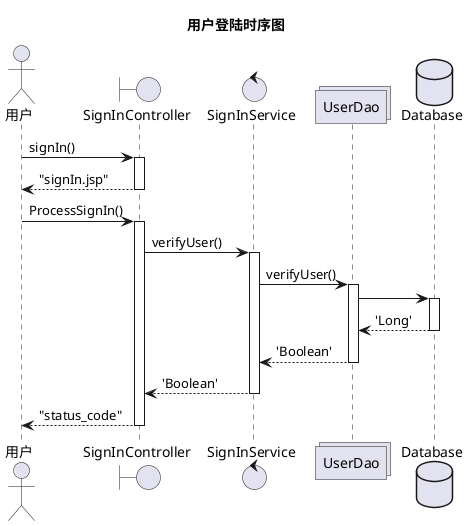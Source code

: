 @startuml
title: 用户登陆时序图
actor 用户 as foo1
boundary SignInController as foo2
control SignInService as foo3
collections UserDao as foo4
database Database as foo5

foo1 -> foo2:signIn()
activate foo2
foo2 --> foo1:"signIn.jsp"
deactivate foo2

foo1 -> foo2:ProcessSignIn()
activate foo2
    foo2 -> foo3:verifyUser()
    activate foo3
        foo3 -> foo4:verifyUser()
        activate foo4
                foo4 -> foo5
                activate foo5
                foo4 <-- foo5:'Long'
                deactivate foo5
        foo3 <-- foo4:'Boolean'
        deactivate foo4
    foo2 <-- foo3:'Boolean'
    deactivate foo3
foo1 <-- foo2:"status_code"
deactivate foo2




@enduml